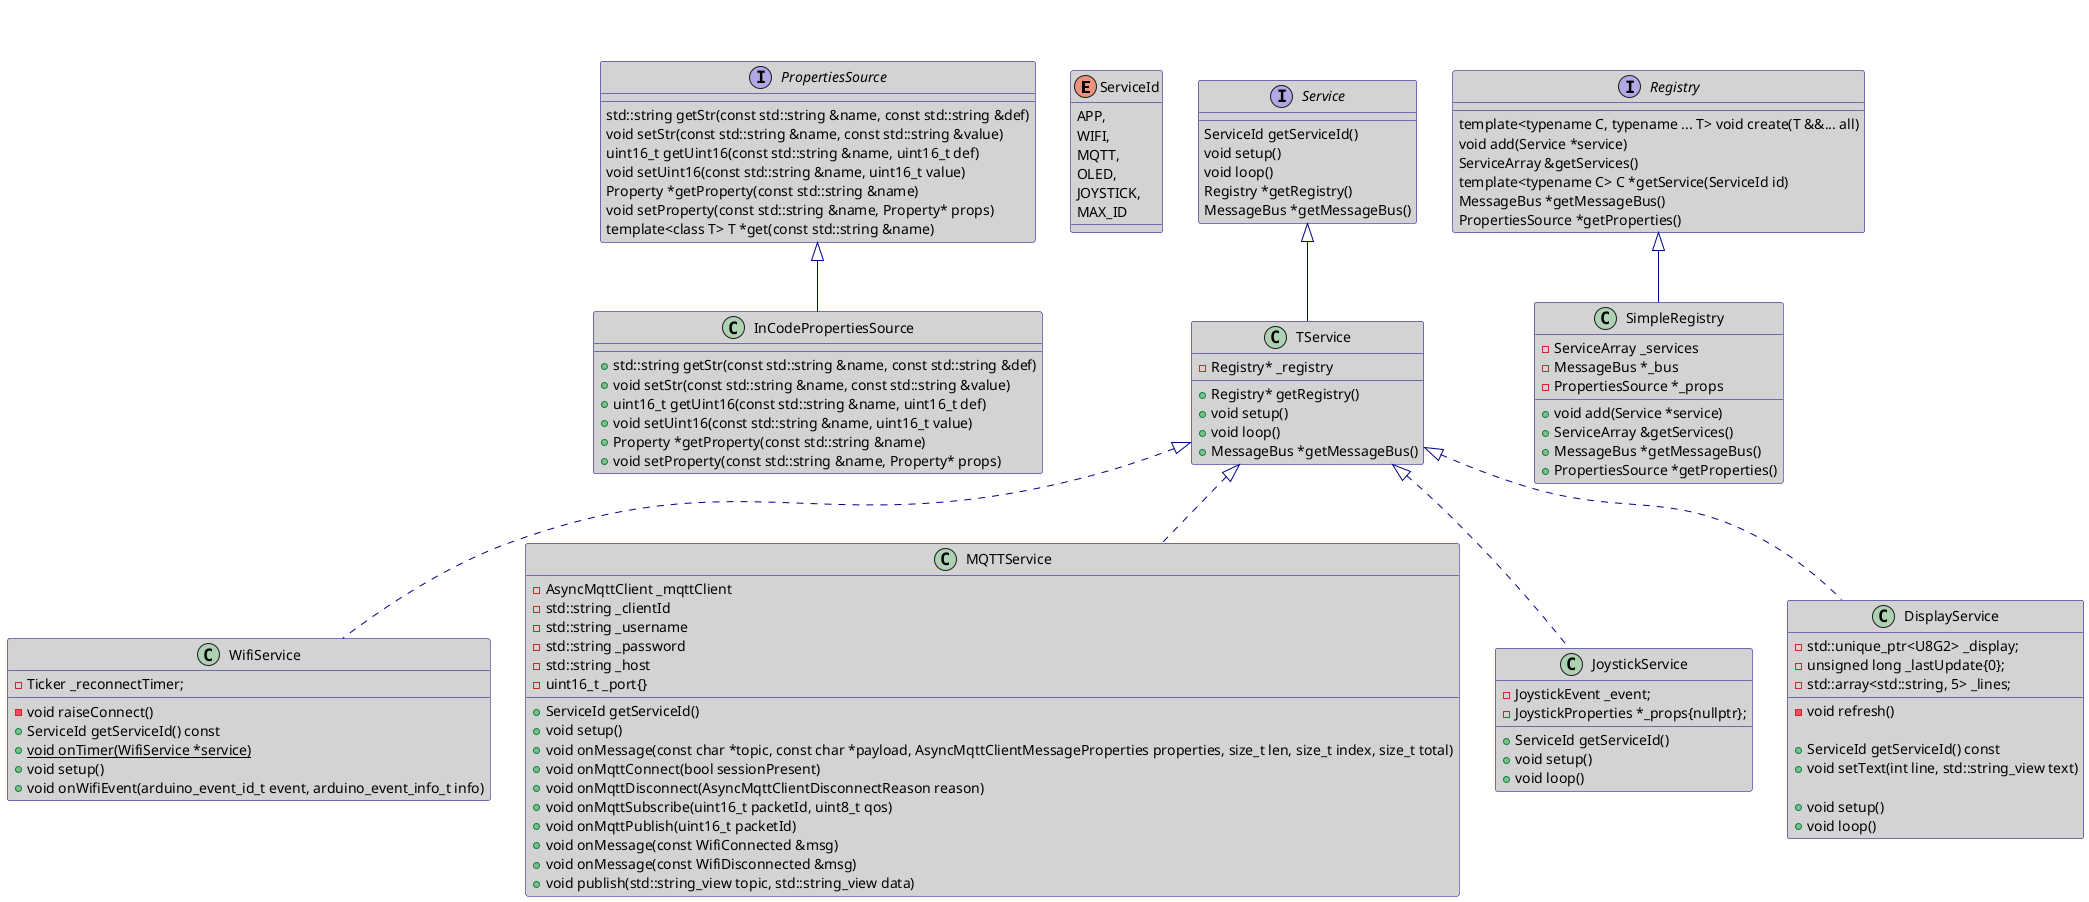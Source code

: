 @startuml

skinparam backgroundColor White
skinparam classBackgroundColor LightGray
skinparam arrowColor DarkBlue
skinparam classBorderColor DarkBlue

enum ServiceId {
    APP,
    WIFI,
    MQTT,
    OLED,
    JOYSTICK,
    MAX_ID
}

interface Service {
    ServiceId getServiceId()
    void setup()
    void loop()
    Registry *getRegistry()
    MessageBus *getMessageBus()
}

interface PropertiesSource {
    std::string getStr(const std::string &name, const std::string &def)
    void setStr(const std::string &name, const std::string &value)
    uint16_t getUint16(const std::string &name, uint16_t def)
    void setUint16(const std::string &name, uint16_t value)
    Property *getProperty(const std::string &name)
    void setProperty(const std::string &name, Property* props)
    template<class T> T *get(const std::string &name)
}

interface Registry {
    template<typename C, typename ... T> void create(T &&... all)
    void add(Service *service)
    ServiceArray &getServices()
    template<typename C> C *getService(ServiceId id)
    MessageBus *getMessageBus()
    PropertiesSource *getProperties()
}

class TService {
    -Registry* _registry
    +Registry* getRegistry()
    +void setup()
    +void loop()
    +MessageBus *getMessageBus()
}

Service <|-- TService

class InCodePropertiesSource {
    +std::string getStr(const std::string &name, const std::string &def)
    +void setStr(const std::string &name, const std::string &value)
    +uint16_t getUint16(const std::string &name, uint16_t def)
    +void setUint16(const std::string &name, uint16_t value)
    +Property *getProperty(const std::string &name)
    +void setProperty(const std::string &name, Property* props)
}

PropertiesSource <|-- InCodePropertiesSource

class SimpleRegistry {
    -ServiceArray _services
    -MessageBus *_bus
    -PropertiesSource *_props
    +void add(Service *service)
    +ServiceArray &getServices()
    +MessageBus *getMessageBus()
    +PropertiesSource *getProperties()
}

Registry <|-- SimpleRegistry

class WifiService {
    -Ticker _reconnectTimer;
    -void raiseConnect()
    +ServiceId getServiceId() const
    +{static} void onTimer(WifiService *service)
    +void setup()
    +void onWifiEvent(arduino_event_id_t event, arduino_event_info_t info)
}

TService <|.. WifiService

class MQTTService {
    -AsyncMqttClient _mqttClient
    -std::string _clientId
    -std::string _username
    -std::string _password
    -std::string _host
    -uint16_t _port{}
    +ServiceId getServiceId()
    +void setup()
    +void onMessage(const char *topic, const char *payload, AsyncMqttClientMessageProperties properties, size_t len, size_t index, size_t total)
    +void onMqttConnect(bool sessionPresent)
    +void onMqttDisconnect(AsyncMqttClientDisconnectReason reason)
    +void onMqttSubscribe(uint16_t packetId, uint8_t qos)
    +void onMqttPublish(uint16_t packetId)
    +void onMessage(const WifiConnected &msg)
    +void onMessage(const WifiDisconnected &msg)
    +void publish(std::string_view topic, std::string_view data)
}

TService <|.. MQTTService

class JoystickService {
    -JoystickEvent _event;
    -JoystickProperties *_props{nullptr};

    +ServiceId getServiceId()
    +void setup()
    +void loop()
}

TService <|.. JoystickService

class DisplayService {
    -std::unique_ptr<U8G2> _display;
    -unsigned long _lastUpdate{0};
    -std::array<std::string, 5> _lines;

    -void refresh()

    +ServiceId getServiceId() const
    +void setText(int line, std::string_view text)

    +void setup()
    +void loop()
}

TService <|.. DisplayService

PropertiesSource --r[hidden]-> Service
ServiceId --r[hidden]-> Service

@enduml